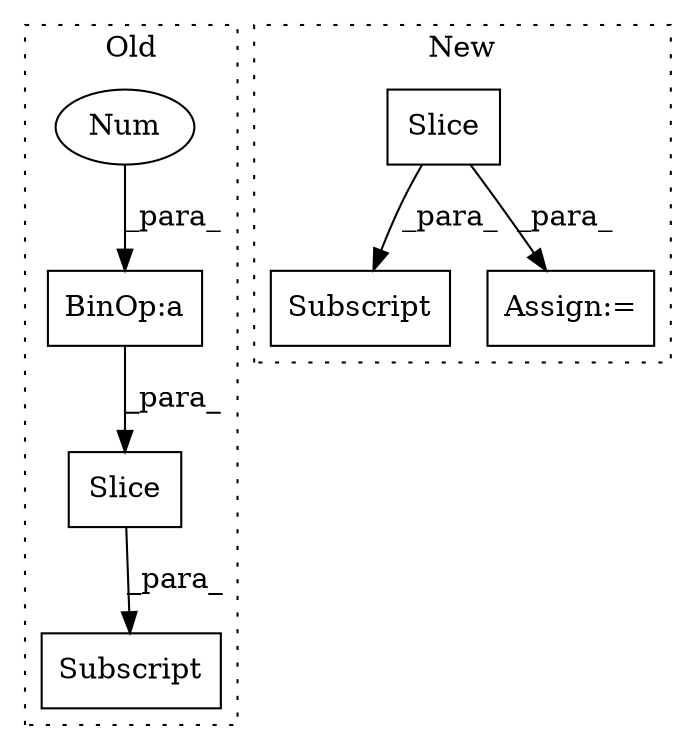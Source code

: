 digraph G {
subgraph cluster0 {
1 [label="Slice" a="80" s="392" l="3" shape="box"];
3 [label="BinOp:a" a="82" s="397" l="1" shape="box"];
4 [label="Num" a="76" s="398" l="1" shape="ellipse"];
6 [label="Subscript" a="63" s="390,0" l="18,0" shape="box"];
label = "Old";
style="dotted";
}
subgraph cluster1 {
2 [label="Slice" a="80" s="530" l="2" shape="box"];
5 [label="Subscript" a="63" s="528,0" l="15,0" shape="box"];
7 [label="Assign:=" a="68" s="520" l="3" shape="box"];
label = "New";
style="dotted";
}
1 -> 6 [label="_para_"];
2 -> 5 [label="_para_"];
2 -> 7 [label="_para_"];
3 -> 1 [label="_para_"];
4 -> 3 [label="_para_"];
}